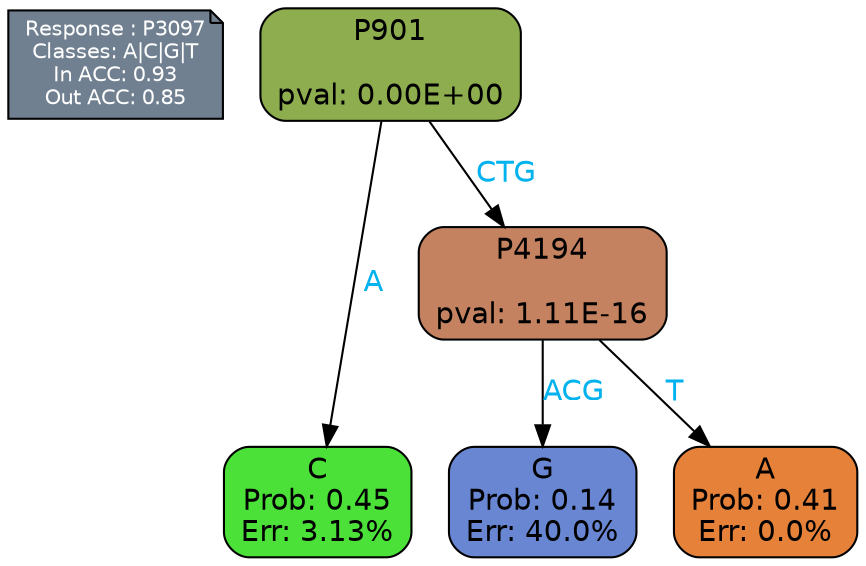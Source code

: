 digraph Tree {
node [shape=box, style="filled, rounded", color="black", fontname=helvetica] ;
graph [ranksep=equally, splines=polylines, bgcolor=transparent, dpi=600] ;
edge [fontname=helvetica] ;
LEGEND [label="Response : P3097
Classes: A|C|G|T
In ACC: 0.93
Out ACC: 0.85
",shape=note,align=left,style=filled,fillcolor="slategray",fontcolor="white",fontsize=10];1 [label="P901

pval: 0.00E+00", fillcolor="#8ead4e"] ;
2 [label="C
Prob: 0.45
Err: 3.13%", fillcolor="#4be139"] ;
3 [label="P4194

pval: 1.11E-16", fillcolor="#c58260"] ;
4 [label="G
Prob: 0.14
Err: 40.0%", fillcolor="#6986d3"] ;
5 [label="A
Prob: 0.41
Err: 0.0%", fillcolor="#e58139"] ;
1 -> 2 [label="A",fontcolor=deepskyblue2] ;
1 -> 3 [label="CTG",fontcolor=deepskyblue2] ;
3 -> 4 [label="ACG",fontcolor=deepskyblue2] ;
3 -> 5 [label="T",fontcolor=deepskyblue2] ;
{rank = same; 2;4;5;}{rank = same; LEGEND;1;}}